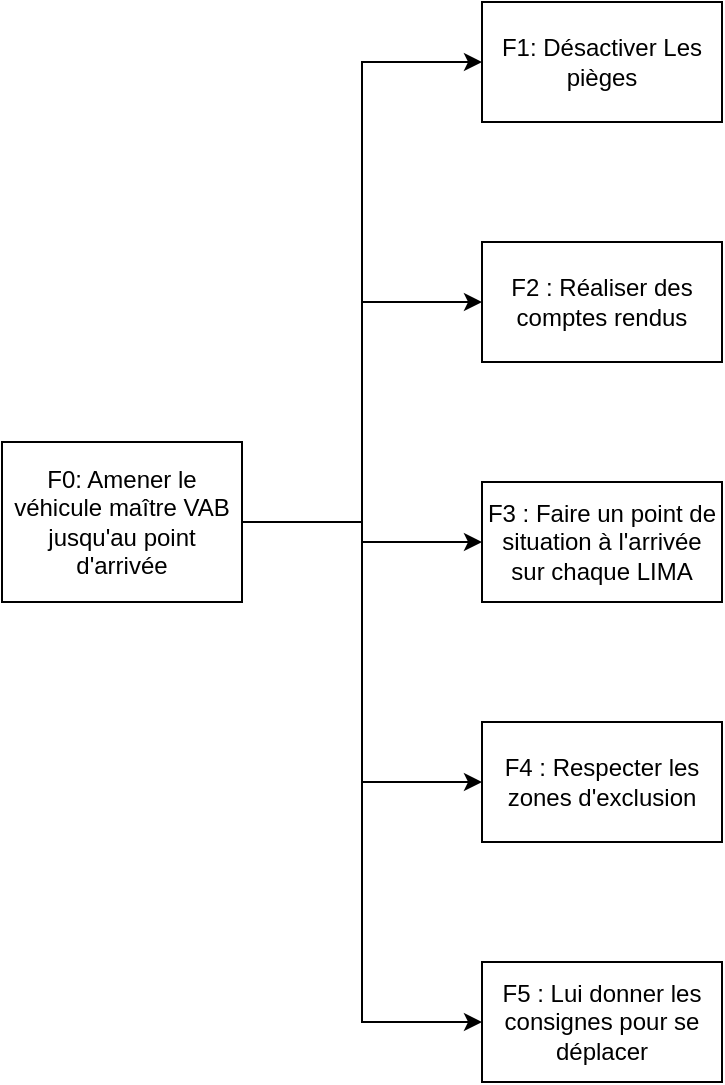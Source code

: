 <mxfile version="15.8.9" type="github">
  <diagram id="7iIN9meiuznvdkrw8BYY" name="Page-1">
    <mxGraphModel dx="868" dy="454" grid="1" gridSize="10" guides="1" tooltips="1" connect="1" arrows="1" fold="1" page="1" pageScale="1" pageWidth="827" pageHeight="1169" math="0" shadow="0">
      <root>
        <mxCell id="0" />
        <mxCell id="1" parent="0" />
        <mxCell id="eRgWJZlX0qM9WgS-55uM-7" style="edgeStyle=orthogonalEdgeStyle;rounded=0;orthogonalLoop=1;jettySize=auto;html=1;exitX=1;exitY=0.5;exitDx=0;exitDy=0;entryX=0;entryY=0.5;entryDx=0;entryDy=0;" edge="1" parent="1" source="eRgWJZlX0qM9WgS-55uM-1" target="eRgWJZlX0qM9WgS-55uM-2">
          <mxGeometry relative="1" as="geometry" />
        </mxCell>
        <mxCell id="eRgWJZlX0qM9WgS-55uM-8" style="edgeStyle=orthogonalEdgeStyle;rounded=0;orthogonalLoop=1;jettySize=auto;html=1;exitX=1;exitY=0.5;exitDx=0;exitDy=0;entryX=0;entryY=0.5;entryDx=0;entryDy=0;" edge="1" parent="1" source="eRgWJZlX0qM9WgS-55uM-1" target="eRgWJZlX0qM9WgS-55uM-3">
          <mxGeometry relative="1" as="geometry" />
        </mxCell>
        <mxCell id="eRgWJZlX0qM9WgS-55uM-9" style="edgeStyle=orthogonalEdgeStyle;rounded=0;orthogonalLoop=1;jettySize=auto;html=1;exitX=1;exitY=0.5;exitDx=0;exitDy=0;entryX=0;entryY=0.5;entryDx=0;entryDy=0;" edge="1" parent="1" source="eRgWJZlX0qM9WgS-55uM-1" target="eRgWJZlX0qM9WgS-55uM-4">
          <mxGeometry relative="1" as="geometry" />
        </mxCell>
        <mxCell id="eRgWJZlX0qM9WgS-55uM-10" style="edgeStyle=orthogonalEdgeStyle;rounded=0;orthogonalLoop=1;jettySize=auto;html=1;exitX=1;exitY=0.5;exitDx=0;exitDy=0;entryX=0;entryY=0.5;entryDx=0;entryDy=0;" edge="1" parent="1" source="eRgWJZlX0qM9WgS-55uM-1" target="eRgWJZlX0qM9WgS-55uM-6">
          <mxGeometry relative="1" as="geometry" />
        </mxCell>
        <mxCell id="eRgWJZlX0qM9WgS-55uM-12" style="edgeStyle=orthogonalEdgeStyle;rounded=0;orthogonalLoop=1;jettySize=auto;html=1;exitX=1;exitY=0.5;exitDx=0;exitDy=0;entryX=0;entryY=0.5;entryDx=0;entryDy=0;" edge="1" parent="1" source="eRgWJZlX0qM9WgS-55uM-1" target="eRgWJZlX0qM9WgS-55uM-11">
          <mxGeometry relative="1" as="geometry" />
        </mxCell>
        <mxCell id="eRgWJZlX0qM9WgS-55uM-1" value="F0: Amener le véhicule maître VAB jusqu&#39;au point d&#39;arrivée" style="rounded=0;whiteSpace=wrap;html=1;" vertex="1" parent="1">
          <mxGeometry x="120" y="280" width="120" height="80" as="geometry" />
        </mxCell>
        <mxCell id="eRgWJZlX0qM9WgS-55uM-2" value="F1: Désactiver Les pièges" style="rounded=0;whiteSpace=wrap;html=1;" vertex="1" parent="1">
          <mxGeometry x="360" y="60" width="120" height="60" as="geometry" />
        </mxCell>
        <mxCell id="eRgWJZlX0qM9WgS-55uM-3" value="F2 : Réaliser des comptes rendus" style="rounded=0;whiteSpace=wrap;html=1;" vertex="1" parent="1">
          <mxGeometry x="360" y="180" width="120" height="60" as="geometry" />
        </mxCell>
        <mxCell id="eRgWJZlX0qM9WgS-55uM-4" value="F3 : Faire un point de situation à l&#39;arrivée sur chaque LIMA" style="rounded=0;whiteSpace=wrap;html=1;" vertex="1" parent="1">
          <mxGeometry x="360" y="300" width="120" height="60" as="geometry" />
        </mxCell>
        <mxCell id="eRgWJZlX0qM9WgS-55uM-6" value="F4 : Respecter les zones d&#39;exclusion" style="rounded=0;whiteSpace=wrap;html=1;" vertex="1" parent="1">
          <mxGeometry x="360" y="420" width="120" height="60" as="geometry" />
        </mxCell>
        <mxCell id="eRgWJZlX0qM9WgS-55uM-11" value="F5 : Lui donner les consignes pour se déplacer" style="rounded=0;whiteSpace=wrap;html=1;" vertex="1" parent="1">
          <mxGeometry x="360" y="540" width="120" height="60" as="geometry" />
        </mxCell>
      </root>
    </mxGraphModel>
  </diagram>
</mxfile>
